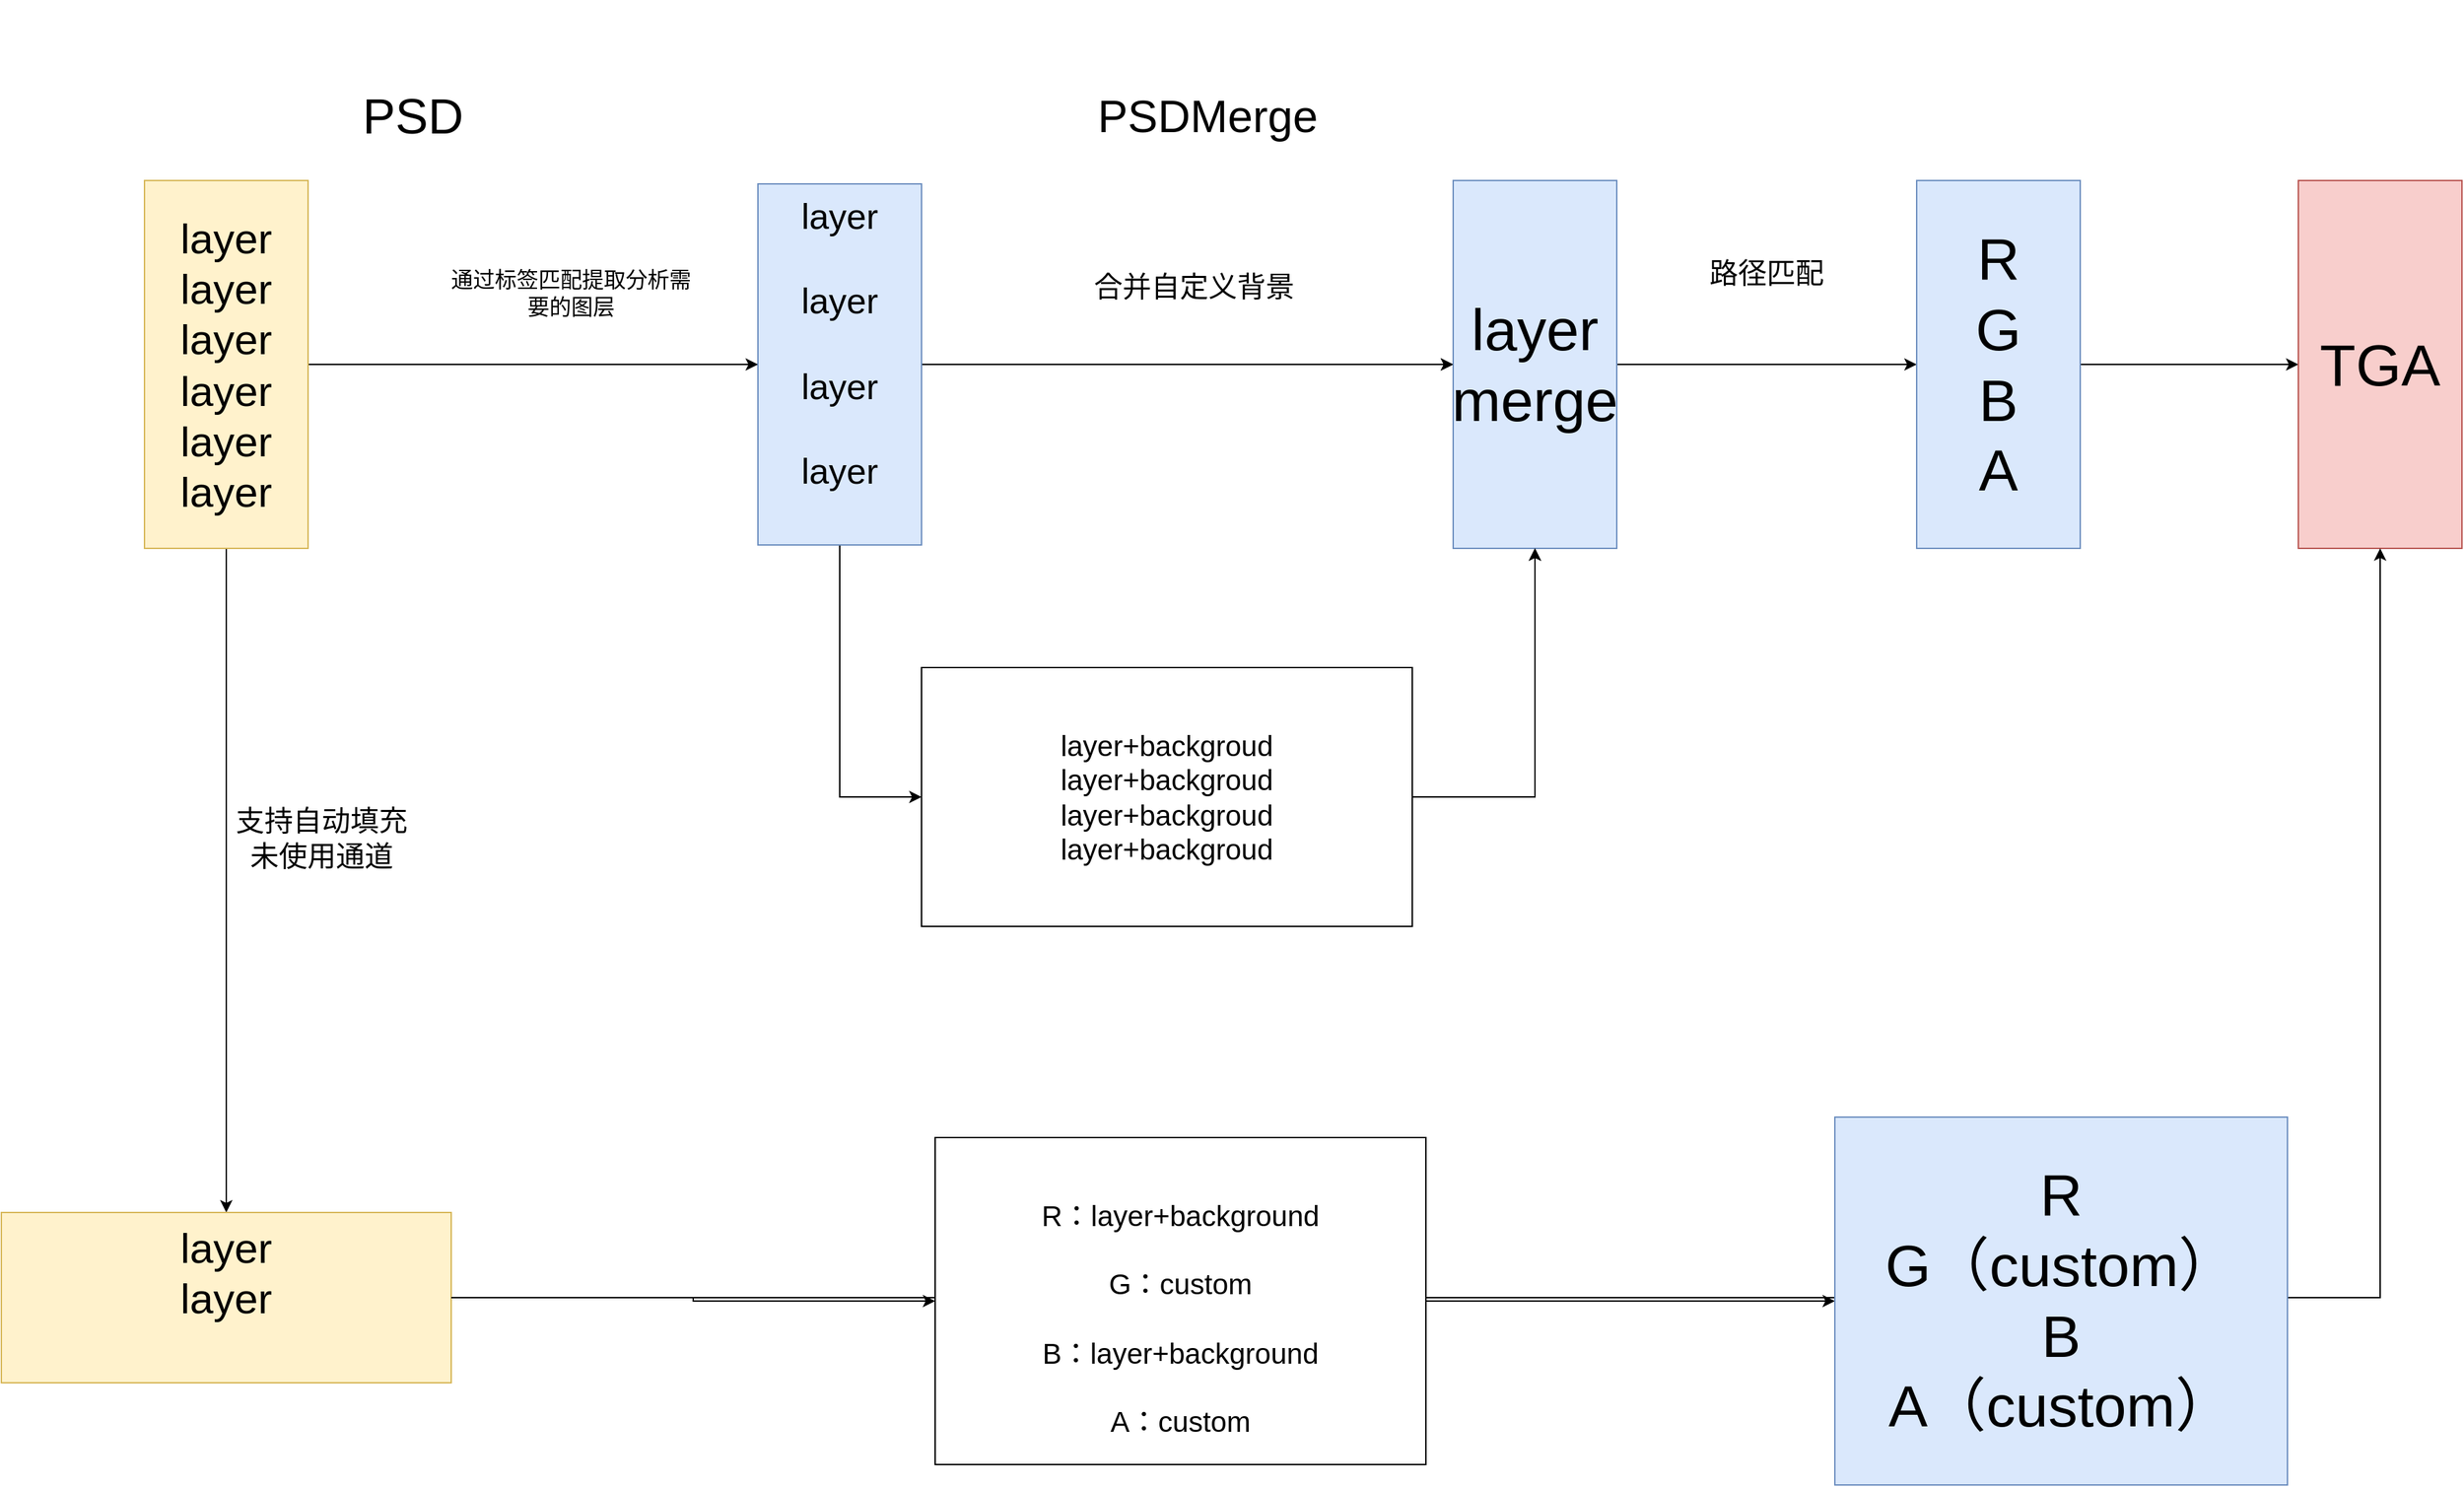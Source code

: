 <mxfile version="15.0.4" type="github">
  <diagram id="93_Bs8N4YodfvVKXteZS" name="Page-1">
    <mxGraphModel dx="2889" dy="1132" grid="1" gridSize="10" guides="1" tooltips="1" connect="1" arrows="1" fold="1" page="1" pageScale="1" pageWidth="827" pageHeight="1169" math="0" shadow="0">
      <root>
        <mxCell id="0" />
        <mxCell id="1" parent="0" />
        <mxCell id="2wS1o5K88Iy_JDDgXGb9-7" value="&lt;font style=&quot;font-size: 36px&quot;&gt;PSD&lt;/font&gt;" style="text;html=1;strokeColor=none;fillColor=none;align=center;verticalAlign=middle;whiteSpace=wrap;rounded=0;" vertex="1" parent="1">
          <mxGeometry x="127" y="540" width="220" height="170" as="geometry" />
        </mxCell>
        <mxCell id="2wS1o5K88Iy_JDDgXGb9-11" style="edgeStyle=orthogonalEdgeStyle;rounded=0;orthogonalLoop=1;jettySize=auto;html=1;" edge="1" parent="1" source="2wS1o5K88Iy_JDDgXGb9-8" target="2wS1o5K88Iy_JDDgXGb9-9">
          <mxGeometry relative="1" as="geometry" />
        </mxCell>
        <mxCell id="2wS1o5K88Iy_JDDgXGb9-16" style="edgeStyle=orthogonalEdgeStyle;rounded=0;orthogonalLoop=1;jettySize=auto;html=1;fontSize=16;" edge="1" parent="1" source="2wS1o5K88Iy_JDDgXGb9-8" target="2wS1o5K88Iy_JDDgXGb9-15">
          <mxGeometry relative="1" as="geometry" />
        </mxCell>
        <mxCell id="2wS1o5K88Iy_JDDgXGb9-28" style="edgeStyle=orthogonalEdgeStyle;rounded=0;orthogonalLoop=1;jettySize=auto;html=1;fontSize=21;" edge="1" parent="1" source="2wS1o5K88Iy_JDDgXGb9-8" target="2wS1o5K88Iy_JDDgXGb9-27">
          <mxGeometry relative="1" as="geometry" />
        </mxCell>
        <mxCell id="2wS1o5K88Iy_JDDgXGb9-8" value="&lt;font style=&quot;font-size: 31px&quot;&gt;layer&lt;br&gt;layer&lt;br&gt;layer&lt;br&gt;layer&lt;br&gt;layer&lt;br&gt;layer&lt;br&gt;&lt;/font&gt;" style="rounded=0;whiteSpace=wrap;html=1;fillColor=#fff2cc;strokeColor=#d6b656;" vertex="1" parent="1">
          <mxGeometry x="40" y="672.5" width="120" height="270" as="geometry" />
        </mxCell>
        <mxCell id="2wS1o5K88Iy_JDDgXGb9-14" style="edgeStyle=orthogonalEdgeStyle;rounded=0;orthogonalLoop=1;jettySize=auto;html=1;fontSize=16;" edge="1" parent="1" source="2wS1o5K88Iy_JDDgXGb9-9" target="2wS1o5K88Iy_JDDgXGb9-13">
          <mxGeometry relative="1" as="geometry" />
        </mxCell>
        <mxCell id="2wS1o5K88Iy_JDDgXGb9-9" value="&lt;span style=&quot;font-size: 43px&quot;&gt;layer merge&lt;/span&gt;" style="rounded=0;whiteSpace=wrap;html=1;fillColor=#dae8fc;strokeColor=#6c8ebf;" vertex="1" parent="1">
          <mxGeometry x="1000" y="672.5" width="120" height="270" as="geometry" />
        </mxCell>
        <mxCell id="2wS1o5K88Iy_JDDgXGb9-10" value="&lt;font style=&quot;font-size: 33px&quot;&gt;PSDMerge&lt;br&gt;&lt;br&gt;&lt;/font&gt;" style="text;html=1;strokeColor=none;fillColor=none;align=center;verticalAlign=middle;whiteSpace=wrap;rounded=0;" vertex="1" parent="1">
          <mxGeometry x="710" y="560" width="220" height="170" as="geometry" />
        </mxCell>
        <mxCell id="2wS1o5K88Iy_JDDgXGb9-12" value="通过标签匹配提取分析需要的图层&lt;br style=&quot;font-size: 16px;&quot;&gt;" style="text;html=1;strokeColor=none;fillColor=none;align=center;verticalAlign=middle;whiteSpace=wrap;rounded=0;fontSize=16;" vertex="1" parent="1">
          <mxGeometry x="260" y="700" width="186" height="110" as="geometry" />
        </mxCell>
        <mxCell id="2wS1o5K88Iy_JDDgXGb9-40" style="edgeStyle=orthogonalEdgeStyle;rounded=0;orthogonalLoop=1;jettySize=auto;html=1;fontSize=21;" edge="1" parent="1" source="2wS1o5K88Iy_JDDgXGb9-13" target="2wS1o5K88Iy_JDDgXGb9-39">
          <mxGeometry relative="1" as="geometry" />
        </mxCell>
        <mxCell id="2wS1o5K88Iy_JDDgXGb9-13" value="&lt;font style=&quot;font-size: 43px&quot;&gt;R&lt;br&gt;G&lt;br&gt;B&lt;br&gt;A&lt;/font&gt;" style="rounded=0;whiteSpace=wrap;html=1;fillColor=#dae8fc;strokeColor=#6c8ebf;" vertex="1" parent="1">
          <mxGeometry x="1340" y="672.5" width="120" height="270" as="geometry" />
        </mxCell>
        <mxCell id="2wS1o5K88Iy_JDDgXGb9-17" style="edgeStyle=orthogonalEdgeStyle;rounded=0;orthogonalLoop=1;jettySize=auto;html=1;fontSize=16;" edge="1" parent="1" source="2wS1o5K88Iy_JDDgXGb9-15" target="2wS1o5K88Iy_JDDgXGb9-9">
          <mxGeometry relative="1" as="geometry" />
        </mxCell>
        <mxCell id="2wS1o5K88Iy_JDDgXGb9-35" style="edgeStyle=orthogonalEdgeStyle;rounded=0;orthogonalLoop=1;jettySize=auto;html=1;entryX=0;entryY=0.5;entryDx=0;entryDy=0;fontSize=21;" edge="1" parent="1" source="2wS1o5K88Iy_JDDgXGb9-15" target="2wS1o5K88Iy_JDDgXGb9-21">
          <mxGeometry relative="1" as="geometry" />
        </mxCell>
        <mxCell id="2wS1o5K88Iy_JDDgXGb9-15" value="&lt;font style=&quot;font-size: 26px&quot;&gt;layer&lt;br&gt;&lt;br&gt;layer&lt;br&gt;&lt;br&gt;layer&lt;br&gt;&lt;br&gt;layer&lt;br&gt;&lt;br&gt;&lt;/font&gt;" style="rounded=0;whiteSpace=wrap;html=1;fillColor=#dae8fc;strokeColor=#6c8ebf;" vertex="1" parent="1">
          <mxGeometry x="490" y="675" width="120" height="265" as="geometry" />
        </mxCell>
        <mxCell id="2wS1o5K88Iy_JDDgXGb9-18" value="合并自定义背景" style="text;html=1;strokeColor=none;fillColor=none;align=center;verticalAlign=middle;whiteSpace=wrap;rounded=0;fontSize=21;" vertex="1" parent="1">
          <mxGeometry x="710" y="720" width="200" height="60" as="geometry" />
        </mxCell>
        <mxCell id="2wS1o5K88Iy_JDDgXGb9-37" style="edgeStyle=orthogonalEdgeStyle;rounded=0;orthogonalLoop=1;jettySize=auto;html=1;fontSize=21;" edge="1" parent="1" source="2wS1o5K88Iy_JDDgXGb9-21" target="2wS1o5K88Iy_JDDgXGb9-9">
          <mxGeometry relative="1" as="geometry">
            <mxPoint x="1100" y="1125" as="targetPoint" />
          </mxGeometry>
        </mxCell>
        <mxCell id="2wS1o5K88Iy_JDDgXGb9-41" style="edgeStyle=orthogonalEdgeStyle;rounded=0;orthogonalLoop=1;jettySize=auto;html=1;entryX=0.5;entryY=1;entryDx=0;entryDy=0;fontSize=21;" edge="1" parent="1" source="2wS1o5K88Iy_JDDgXGb9-21" target="2wS1o5K88Iy_JDDgXGb9-9">
          <mxGeometry relative="1" as="geometry" />
        </mxCell>
        <mxCell id="2wS1o5K88Iy_JDDgXGb9-21" value="layer+backgroud&lt;br&gt;layer+backgroud&lt;br&gt;layer+backgroud&lt;br&gt;layer+backgroud" style="rounded=0;whiteSpace=wrap;html=1;fontSize=21;" vertex="1" parent="1">
          <mxGeometry x="610" y="1030" width="360" height="190" as="geometry" />
        </mxCell>
        <mxCell id="2wS1o5K88Iy_JDDgXGb9-25" value="路径匹配" style="text;html=1;strokeColor=none;fillColor=none;align=center;verticalAlign=middle;whiteSpace=wrap;rounded=0;fontSize=21;" vertex="1" parent="1">
          <mxGeometry x="1130" y="710" width="200" height="60" as="geometry" />
        </mxCell>
        <mxCell id="2wS1o5K88Iy_JDDgXGb9-45" style="edgeStyle=orthogonalEdgeStyle;rounded=0;orthogonalLoop=1;jettySize=auto;html=1;fontSize=21;" edge="1" parent="1" source="2wS1o5K88Iy_JDDgXGb9-27" target="2wS1o5K88Iy_JDDgXGb9-44">
          <mxGeometry relative="1" as="geometry" />
        </mxCell>
        <mxCell id="2wS1o5K88Iy_JDDgXGb9-27" value="&lt;font style=&quot;font-size: 31px&quot;&gt;layer&lt;br&gt;layer&lt;br&gt;&lt;br&gt;&lt;/font&gt;" style="rounded=0;whiteSpace=wrap;html=1;fillColor=#fff2cc;strokeColor=#d6b656;" vertex="1" parent="1">
          <mxGeometry x="-65" y="1430" width="330" height="125" as="geometry" />
        </mxCell>
        <mxCell id="2wS1o5K88Iy_JDDgXGb9-31" value="支持自动填充未使用通道" style="text;html=1;strokeColor=none;fillColor=none;align=center;verticalAlign=middle;whiteSpace=wrap;rounded=0;fontSize=21;" vertex="1" parent="1">
          <mxGeometry x="100" y="1100" width="140" height="110" as="geometry" />
        </mxCell>
        <mxCell id="2wS1o5K88Iy_JDDgXGb9-39" value="&lt;span style=&quot;font-size: 43px&quot;&gt;TGA&lt;/span&gt;" style="rounded=0;whiteSpace=wrap;html=1;fillColor=#f8cecc;strokeColor=#b85450;" vertex="1" parent="1">
          <mxGeometry x="1620" y="672.5" width="120" height="270" as="geometry" />
        </mxCell>
        <mxCell id="2wS1o5K88Iy_JDDgXGb9-43" style="edgeStyle=orthogonalEdgeStyle;rounded=0;orthogonalLoop=1;jettySize=auto;html=1;fontSize=21;" edge="1" parent="1" source="2wS1o5K88Iy_JDDgXGb9-27" target="2wS1o5K88Iy_JDDgXGb9-39">
          <mxGeometry relative="1" as="geometry">
            <mxPoint x="1700" y="1390" as="targetPoint" />
          </mxGeometry>
        </mxCell>
        <mxCell id="2wS1o5K88Iy_JDDgXGb9-48" style="edgeStyle=orthogonalEdgeStyle;rounded=0;orthogonalLoop=1;jettySize=auto;html=1;fontSize=21;" edge="1" parent="1" source="2wS1o5K88Iy_JDDgXGb9-44" target="2wS1o5K88Iy_JDDgXGb9-46">
          <mxGeometry relative="1" as="geometry" />
        </mxCell>
        <mxCell id="2wS1o5K88Iy_JDDgXGb9-44" value="&lt;br&gt;R：layer+background&lt;br&gt;&lt;br&gt;G：custom&lt;br&gt;&lt;br&gt;B：layer+background&lt;br&gt;&lt;br&gt;A：custom" style="rounded=0;whiteSpace=wrap;html=1;fontSize=21;" vertex="1" parent="1">
          <mxGeometry x="620" y="1375" width="360" height="240" as="geometry" />
        </mxCell>
        <mxCell id="2wS1o5K88Iy_JDDgXGb9-46" value="&lt;font style=&quot;font-size: 43px&quot;&gt;R&lt;br&gt;G（custom）&lt;br&gt;B&lt;br&gt;A（custom）&lt;/font&gt;" style="rounded=0;whiteSpace=wrap;html=1;fillColor=#dae8fc;strokeColor=#6c8ebf;" vertex="1" parent="1">
          <mxGeometry x="1280" y="1360" width="332" height="270" as="geometry" />
        </mxCell>
      </root>
    </mxGraphModel>
  </diagram>
</mxfile>
